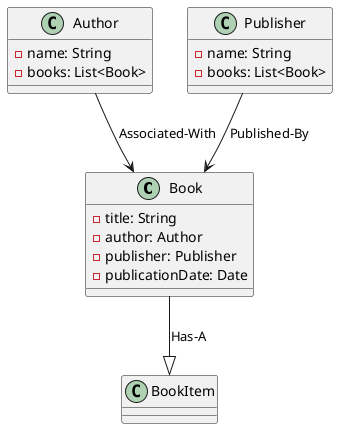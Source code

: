 @startuml
   class Book {
       - title: String
       - author: Author
       - publisher: Publisher
       - publicationDate: Date
   }

   class Author {
       - name: String
       - books: List<Book>
   }

   class Publisher {
       - name: String
       - books: List<Book>
   }
   Book --|> BookItem : Has-A
   Author --> Book : Associated-With
   Publisher --> Book : Published-By
   @enduml